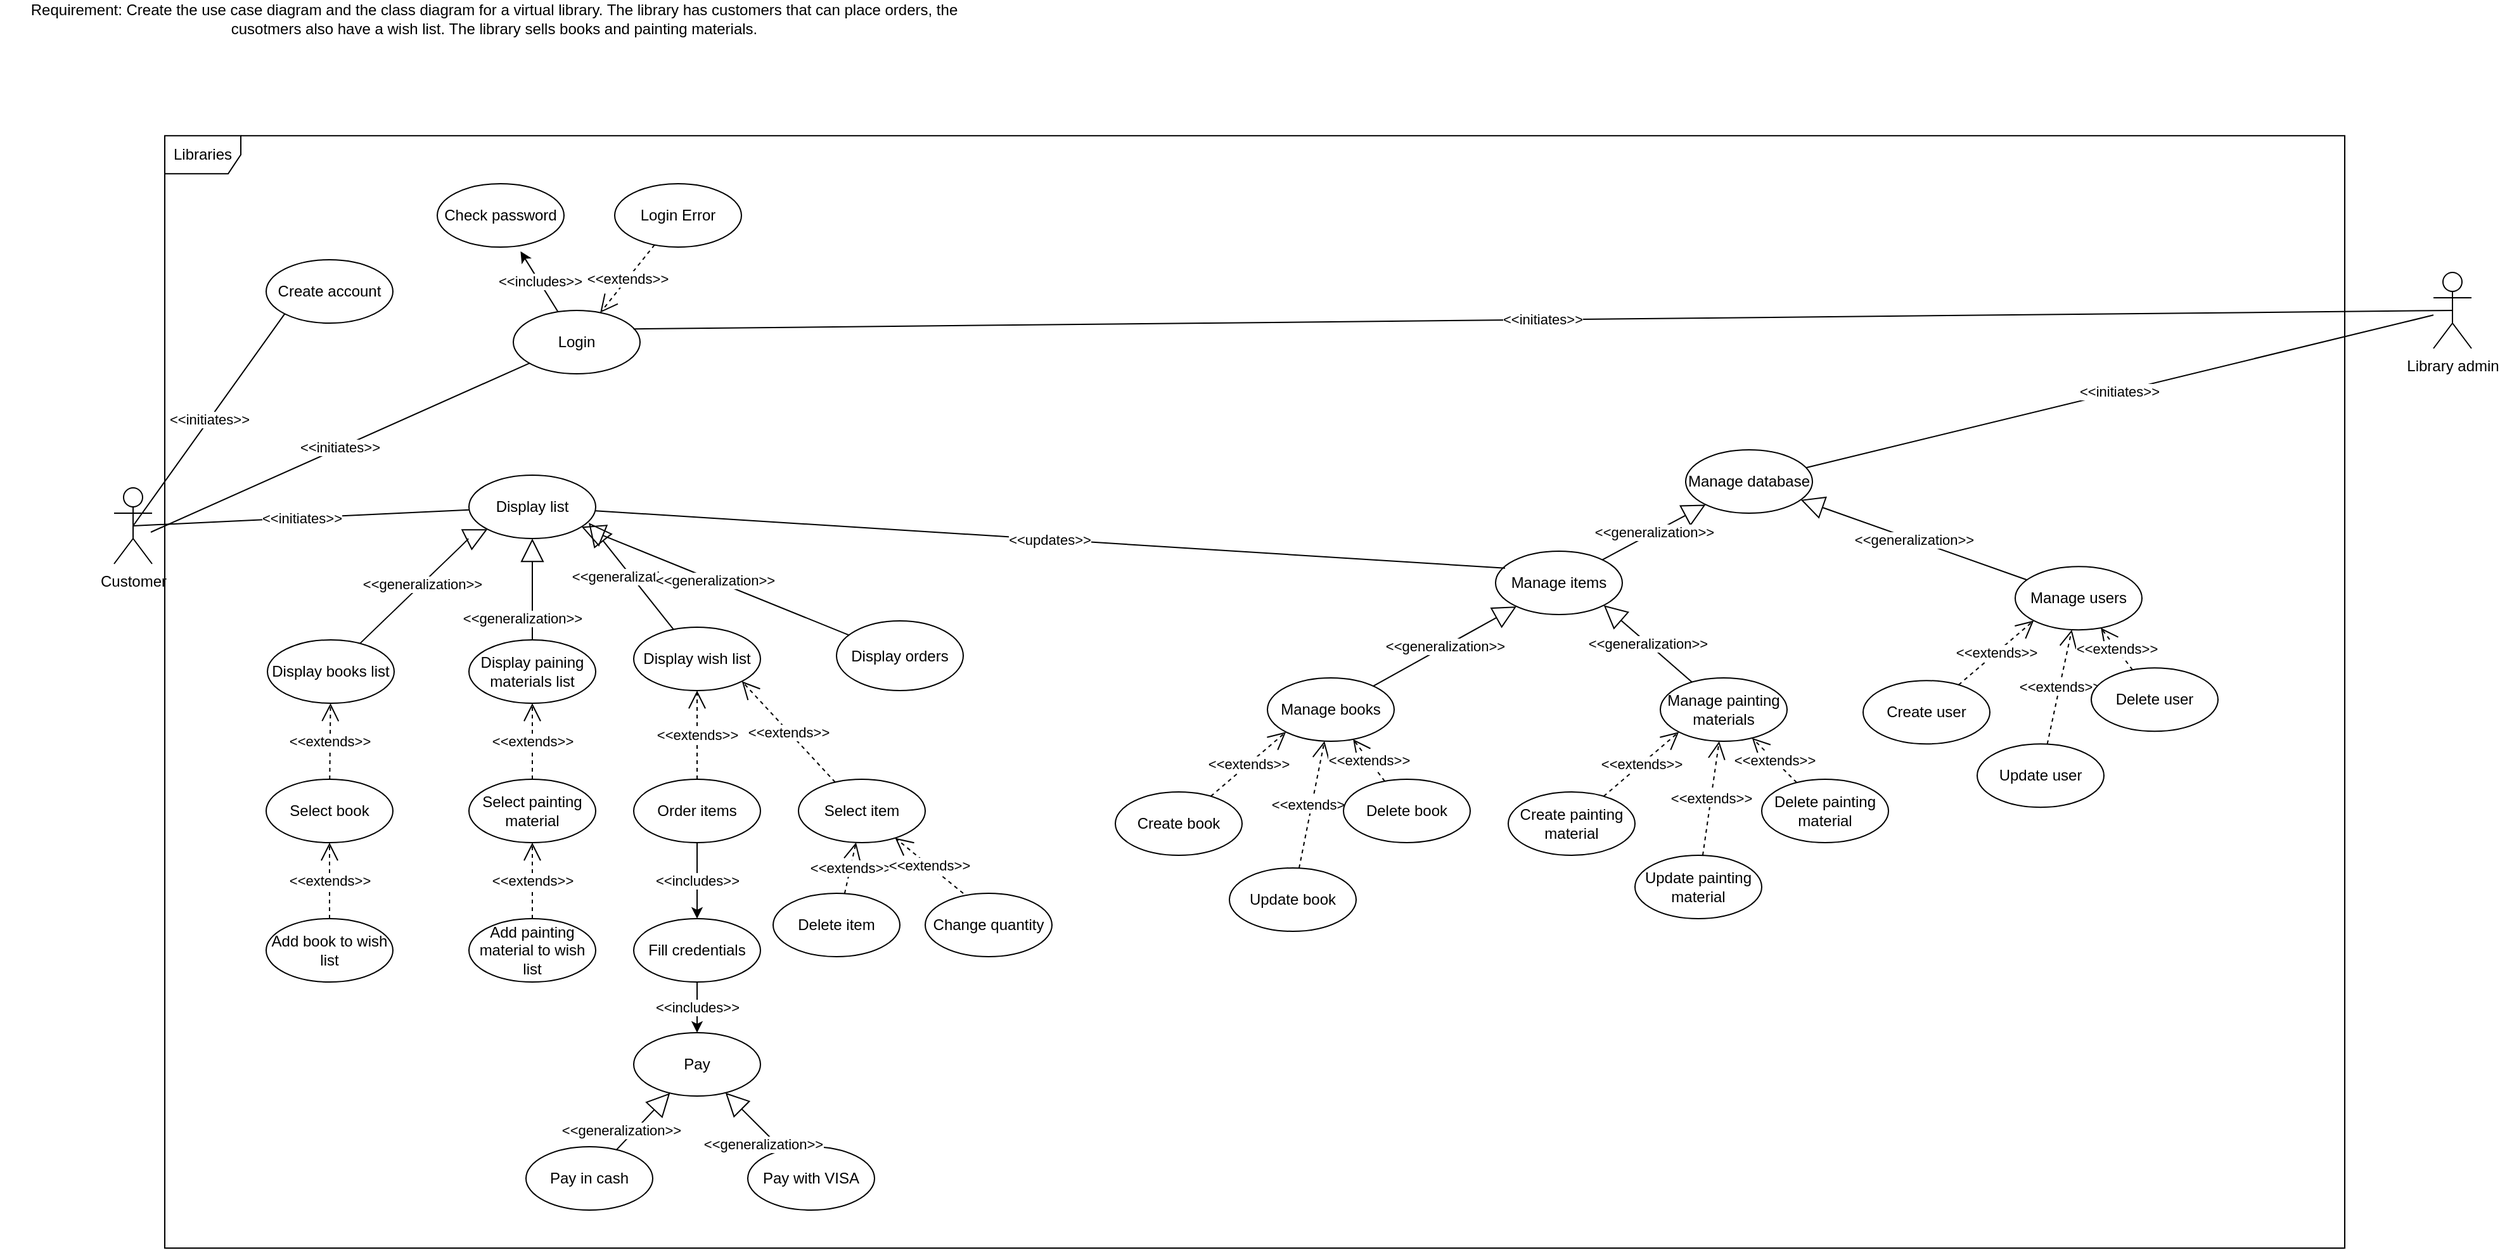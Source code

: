 <mxfile version="14.4.3" type="device"><diagram id="Yia_Mjs-g3SSGOk-4FDy" name="Page-1"><mxGraphModel dx="1422" dy="822" grid="1" gridSize="10" guides="1" tooltips="1" connect="1" arrows="1" fold="1" page="1" pageScale="1" pageWidth="850" pageHeight="1100" math="0" shadow="0"><root><mxCell id="0"/><mxCell id="1" parent="0"/><mxCell id="6MQ6Q1Cc0P8-fGBVFd-8-1" value="Libraries" style="shape=umlFrame;whiteSpace=wrap;html=1;" parent="1" vertex="1"><mxGeometry x="140" y="122.1" width="1720" height="877.9" as="geometry"/></mxCell><mxCell id="6MQ6Q1Cc0P8-fGBVFd-8-2" value="Requirement:&amp;nbsp;Create the use case diagram and the class diagram for a virtual library. The library has customers that can place orders, the cusotmers also have a wish list. The library sells books and painting materials." style="text;html=1;strokeColor=none;fillColor=none;align=center;verticalAlign=middle;whiteSpace=wrap;rounded=0;" parent="1" vertex="1"><mxGeometry x="10" y="20" width="780" height="20" as="geometry"/></mxCell><mxCell id="6MQ6Q1Cc0P8-fGBVFd-8-3" value="Customer&lt;br&gt;" style="shape=umlActor;verticalLabelPosition=bottom;verticalAlign=top;html=1;outlineConnect=0;" parent="1" vertex="1"><mxGeometry x="100" y="400" width="30" height="60" as="geometry"/></mxCell><mxCell id="6MQ6Q1Cc0P8-fGBVFd-8-13" value="Library admin" style="shape=umlActor;verticalLabelPosition=bottom;verticalAlign=top;html=1;outlineConnect=0;" parent="1" vertex="1"><mxGeometry x="1930" y="230" width="30" height="60" as="geometry"/></mxCell><mxCell id="6MQ6Q1Cc0P8-fGBVFd-8-14" value="Login" style="ellipse;whiteSpace=wrap;html=1;" parent="1" vertex="1"><mxGeometry x="415" y="260" width="100" height="50" as="geometry"/></mxCell><mxCell id="6MQ6Q1Cc0P8-fGBVFd-8-16" value="&amp;lt;&amp;lt;initiates&amp;gt;&amp;gt;" style="endArrow=none;html=1;exitX=1;exitY=0.333;exitDx=0;exitDy=0;exitPerimeter=0;" parent="1" target="6MQ6Q1Cc0P8-fGBVFd-8-14" edge="1"><mxGeometry width="50" height="50" relative="1" as="geometry"><mxPoint x="129.0" y="435" as="sourcePoint"/><mxPoint x="258.826" y="287.875" as="targetPoint"/></mxGeometry></mxCell><mxCell id="6MQ6Q1Cc0P8-fGBVFd-8-18" value="Check password" style="ellipse;whiteSpace=wrap;html=1;" parent="1" vertex="1"><mxGeometry x="355" y="160" width="100" height="50" as="geometry"/></mxCell><mxCell id="6MQ6Q1Cc0P8-fGBVFd-8-19" value="Login Error" style="ellipse;whiteSpace=wrap;html=1;" parent="1" vertex="1"><mxGeometry x="495" y="160" width="100" height="50" as="geometry"/></mxCell><mxCell id="6MQ6Q1Cc0P8-fGBVFd-8-24" value="&amp;lt;&amp;lt;extends&amp;gt;&amp;gt;" style="endArrow=open;endSize=12;dashed=1;html=1;" parent="1" source="6MQ6Q1Cc0P8-fGBVFd-8-19" target="6MQ6Q1Cc0P8-fGBVFd-8-14" edge="1"><mxGeometry width="160" relative="1" as="geometry"><mxPoint x="284.411" y="261.246" as="sourcePoint"/><mxPoint x="250.391" y="208.786" as="targetPoint"/></mxGeometry></mxCell><mxCell id="6MQ6Q1Cc0P8-fGBVFd-8-25" value="Select book" style="ellipse;whiteSpace=wrap;html=1;" parent="1" vertex="1"><mxGeometry x="220" y="630" width="100" height="50" as="geometry"/></mxCell><mxCell id="6MQ6Q1Cc0P8-fGBVFd-8-26" value="Display books&amp;nbsp;list" style="ellipse;whiteSpace=wrap;html=1;" parent="1" vertex="1"><mxGeometry x="221" y="520" width="100" height="50" as="geometry"/></mxCell><mxCell id="6MQ6Q1Cc0P8-fGBVFd-8-27" value="&amp;lt;&amp;lt;initiates&amp;gt;&amp;gt;" style="endArrow=none;html=1;exitX=0.5;exitY=0.5;exitDx=0;exitDy=0;exitPerimeter=0;" parent="1" source="6MQ6Q1Cc0P8-fGBVFd-8-3" target="6MQ6Q1Cc0P8-fGBVFd-8-29" edge="1"><mxGeometry width="50" height="50" relative="1" as="geometry"><mxPoint x="290" y="450" as="sourcePoint"/><mxPoint x="240" y="480" as="targetPoint"/></mxGeometry></mxCell><mxCell id="6MQ6Q1Cc0P8-fGBVFd-8-28" value="Display wish list" style="ellipse;whiteSpace=wrap;html=1;" parent="1" vertex="1"><mxGeometry x="510" y="510" width="100" height="50" as="geometry"/></mxCell><mxCell id="6MQ6Q1Cc0P8-fGBVFd-8-29" value="Display list" style="ellipse;whiteSpace=wrap;html=1;" parent="1" vertex="1"><mxGeometry x="380" y="390" width="100" height="50" as="geometry"/></mxCell><mxCell id="6MQ6Q1Cc0P8-fGBVFd-8-30" value="Add book to wish list" style="ellipse;whiteSpace=wrap;html=1;" parent="1" vertex="1"><mxGeometry x="220" y="740" width="100" height="50" as="geometry"/></mxCell><mxCell id="6MQ6Q1Cc0P8-fGBVFd-8-31" value="&amp;lt;&amp;lt;extends&amp;gt;&amp;gt;" style="endArrow=open;endSize=12;dashed=1;html=1;" parent="1" source="6MQ6Q1Cc0P8-fGBVFd-8-25" target="6MQ6Q1Cc0P8-fGBVFd-8-26" edge="1"><mxGeometry width="160" relative="1" as="geometry"><mxPoint x="311.43" y="388.212" as="sourcePoint"/><mxPoint x="269" y="560" as="targetPoint"/></mxGeometry></mxCell><mxCell id="6MQ6Q1Cc0P8-fGBVFd-8-33" value="&amp;lt;&amp;lt;extends&amp;gt;&amp;gt;" style="endArrow=open;endSize=12;dashed=1;html=1;" parent="1" source="6MQ6Q1Cc0P8-fGBVFd-8-30" target="6MQ6Q1Cc0P8-fGBVFd-8-25" edge="1"><mxGeometry width="160" relative="1" as="geometry"><mxPoint x="280" y="640" as="sourcePoint"/><mxPoint x="280" y="650" as="targetPoint"/></mxGeometry></mxCell><mxCell id="6MQ6Q1Cc0P8-fGBVFd-8-38" value="Select painting material" style="ellipse;whiteSpace=wrap;html=1;" parent="1" vertex="1"><mxGeometry x="380" y="630" width="100" height="50" as="geometry"/></mxCell><mxCell id="6MQ6Q1Cc0P8-fGBVFd-8-39" value="Display paining materials list" style="ellipse;whiteSpace=wrap;html=1;" parent="1" vertex="1"><mxGeometry x="380" y="520" width="100" height="50" as="geometry"/></mxCell><mxCell id="6MQ6Q1Cc0P8-fGBVFd-8-40" value="Add painting material to wish list" style="ellipse;whiteSpace=wrap;html=1;" parent="1" vertex="1"><mxGeometry x="380" y="740" width="100" height="50" as="geometry"/></mxCell><mxCell id="6MQ6Q1Cc0P8-fGBVFd-8-41" value="&amp;lt;&amp;lt;extends&amp;gt;&amp;gt;" style="endArrow=open;endSize=12;dashed=1;html=1;" parent="1" source="6MQ6Q1Cc0P8-fGBVFd-8-38" target="6MQ6Q1Cc0P8-fGBVFd-8-39" edge="1"><mxGeometry width="160" relative="1" as="geometry"><mxPoint x="471.43" y="388.212" as="sourcePoint"/><mxPoint x="429" y="560" as="targetPoint"/></mxGeometry></mxCell><mxCell id="6MQ6Q1Cc0P8-fGBVFd-8-42" value="&amp;lt;&amp;lt;extends&amp;gt;&amp;gt;" style="endArrow=open;endSize=12;dashed=1;html=1;" parent="1" source="6MQ6Q1Cc0P8-fGBVFd-8-40" target="6MQ6Q1Cc0P8-fGBVFd-8-38" edge="1"><mxGeometry width="160" relative="1" as="geometry"><mxPoint x="440" y="640" as="sourcePoint"/><mxPoint x="440" y="650" as="targetPoint"/></mxGeometry></mxCell><mxCell id="6MQ6Q1Cc0P8-fGBVFd-8-45" value="&amp;lt;&amp;lt;generalization&amp;gt;&amp;gt;" style="endArrow=block;endSize=16;endFill=0;html=1;" parent="1" source="6MQ6Q1Cc0P8-fGBVFd-8-26" target="6MQ6Q1Cc0P8-fGBVFd-8-29" edge="1"><mxGeometry width="160" relative="1" as="geometry"><mxPoint x="230" y="570" as="sourcePoint"/><mxPoint x="390" y="570" as="targetPoint"/><Array as="points"><mxPoint x="380" y="440"/></Array></mxGeometry></mxCell><mxCell id="6MQ6Q1Cc0P8-fGBVFd-8-47" value="&amp;lt;&amp;lt;generalization&amp;gt;&amp;gt;" style="endArrow=block;endSize=16;endFill=0;html=1;" parent="1" source="6MQ6Q1Cc0P8-fGBVFd-8-39" target="6MQ6Q1Cc0P8-fGBVFd-8-29" edge="1"><mxGeometry x="-0.557" y="8" width="160" relative="1" as="geometry"><mxPoint x="298.644" y="531.803" as="sourcePoint"/><mxPoint x="381.367" y="428.199" as="targetPoint"/><mxPoint as="offset"/></mxGeometry></mxCell><mxCell id="6MQ6Q1Cc0P8-fGBVFd-8-49" value="&amp;lt;&amp;lt;generalization&amp;gt;&amp;gt;" style="endArrow=block;endSize=16;endFill=0;html=1;entryX=0.945;entryY=0.751;entryDx=0;entryDy=0;entryPerimeter=0;" parent="1" source="6MQ6Q1Cc0P8-fGBVFd-8-28" target="6MQ6Q1Cc0P8-fGBVFd-8-29" edge="1"><mxGeometry width="160" relative="1" as="geometry"><mxPoint x="308.644" y="541.803" as="sourcePoint"/><mxPoint x="391.367" y="438.199" as="targetPoint"/></mxGeometry></mxCell><mxCell id="6MQ6Q1Cc0P8-fGBVFd-8-50" value="&amp;lt;&amp;lt;extends&amp;gt;&amp;gt;" style="endArrow=open;endSize=12;dashed=1;html=1;" parent="1" source="6MQ6Q1Cc0P8-fGBVFd-8-54" target="6MQ6Q1Cc0P8-fGBVFd-8-28" edge="1"><mxGeometry width="160" relative="1" as="geometry"><mxPoint x="440" y="640" as="sourcePoint"/><mxPoint x="440" y="580" as="targetPoint"/></mxGeometry></mxCell><mxCell id="6MQ6Q1Cc0P8-fGBVFd-8-51" value="Delete item" style="ellipse;whiteSpace=wrap;html=1;" parent="1" vertex="1"><mxGeometry x="620" y="720" width="100" height="50" as="geometry"/></mxCell><mxCell id="6MQ6Q1Cc0P8-fGBVFd-8-52" value="Create account" style="ellipse;whiteSpace=wrap;html=1;" parent="1" vertex="1"><mxGeometry x="220" y="220" width="100" height="50" as="geometry"/></mxCell><mxCell id="6MQ6Q1Cc0P8-fGBVFd-8-53" value="Select item" style="ellipse;whiteSpace=wrap;html=1;" parent="1" vertex="1"><mxGeometry x="640" y="630" width="100" height="50" as="geometry"/></mxCell><mxCell id="6MQ6Q1Cc0P8-fGBVFd-8-54" value="Order items" style="ellipse;whiteSpace=wrap;html=1;" parent="1" vertex="1"><mxGeometry x="510" y="630" width="100" height="50" as="geometry"/></mxCell><mxCell id="6MQ6Q1Cc0P8-fGBVFd-8-55" value="&amp;lt;&amp;lt;initiates&amp;gt;&amp;gt;" style="endArrow=none;html=1;exitX=0.5;exitY=0.5;exitDx=0;exitDy=0;exitPerimeter=0;entryX=0;entryY=1;entryDx=0;entryDy=0;" parent="1" source="6MQ6Q1Cc0P8-fGBVFd-8-3" target="6MQ6Q1Cc0P8-fGBVFd-8-52" edge="1"><mxGeometry width="50" height="50" relative="1" as="geometry"><mxPoint x="290" y="460" as="sourcePoint"/><mxPoint x="340" y="410" as="targetPoint"/></mxGeometry></mxCell><mxCell id="6MQ6Q1Cc0P8-fGBVFd-8-56" value="&amp;lt;&amp;lt;extends&amp;gt;&amp;gt;" style="endArrow=open;endSize=12;dashed=1;html=1;entryX=1;entryY=1;entryDx=0;entryDy=0;" parent="1" source="6MQ6Q1Cc0P8-fGBVFd-8-53" target="6MQ6Q1Cc0P8-fGBVFd-8-28" edge="1"><mxGeometry width="160" relative="1" as="geometry"><mxPoint x="570" y="640" as="sourcePoint"/><mxPoint x="570" y="570" as="targetPoint"/></mxGeometry></mxCell><mxCell id="6MQ6Q1Cc0P8-fGBVFd-8-58" value="Pay with VISA" style="ellipse;whiteSpace=wrap;html=1;" parent="1" vertex="1"><mxGeometry x="600" y="920" width="100" height="50" as="geometry"/></mxCell><mxCell id="6MQ6Q1Cc0P8-fGBVFd-8-59" value="Pay in cash" style="ellipse;whiteSpace=wrap;html=1;" parent="1" vertex="1"><mxGeometry x="425" y="920" width="100" height="50" as="geometry"/></mxCell><mxCell id="6MQ6Q1Cc0P8-fGBVFd-8-60" value="Pay" style="ellipse;whiteSpace=wrap;html=1;" parent="1" vertex="1"><mxGeometry x="510" y="830" width="100" height="50" as="geometry"/></mxCell><mxCell id="6MQ6Q1Cc0P8-fGBVFd-8-61" value="Fill credentials" style="ellipse;whiteSpace=wrap;html=1;" parent="1" vertex="1"><mxGeometry x="510" y="740" width="100" height="50" as="geometry"/></mxCell><mxCell id="6MQ6Q1Cc0P8-fGBVFd-8-62" value="Change quantity&lt;br&gt;" style="ellipse;whiteSpace=wrap;html=1;" parent="1" vertex="1"><mxGeometry x="740" y="720" width="100" height="50" as="geometry"/></mxCell><mxCell id="6MQ6Q1Cc0P8-fGBVFd-8-63" value="&amp;lt;&amp;lt;extends&amp;gt;&amp;gt;" style="endArrow=open;endSize=12;dashed=1;html=1;" parent="1" edge="1"><mxGeometry width="160" relative="1" as="geometry"><mxPoint x="676.422" y="720.147" as="sourcePoint"/><mxPoint x="685.443" y="679.845" as="targetPoint"/></mxGeometry></mxCell><mxCell id="6MQ6Q1Cc0P8-fGBVFd-8-64" value="&amp;lt;&amp;lt;extends&amp;gt;&amp;gt;" style="endArrow=open;endSize=12;dashed=1;html=1;exitX=0.3;exitY=0;exitDx=0;exitDy=0;exitPerimeter=0;" parent="1" source="6MQ6Q1Cc0P8-fGBVFd-8-62" target="6MQ6Q1Cc0P8-fGBVFd-8-53" edge="1"><mxGeometry width="160" relative="1" as="geometry"><mxPoint x="686.422" y="730.147" as="sourcePoint"/><mxPoint x="695.443" y="689.845" as="targetPoint"/></mxGeometry></mxCell><mxCell id="6MQ6Q1Cc0P8-fGBVFd-8-66" value="&amp;lt;&amp;lt;includes&amp;gt;&amp;gt;" style="endArrow=classic;html=1;" parent="1" source="6MQ6Q1Cc0P8-fGBVFd-8-54" target="6MQ6Q1Cc0P8-fGBVFd-8-61" edge="1"><mxGeometry width="50" height="50" relative="1" as="geometry"><mxPoint x="590" y="710" as="sourcePoint"/><mxPoint x="550" y="830" as="targetPoint"/></mxGeometry></mxCell><mxCell id="6MQ6Q1Cc0P8-fGBVFd-8-67" value="&amp;lt;&amp;lt;includes&amp;gt;&amp;gt;" style="endArrow=classic;html=1;entryX=0.5;entryY=0;entryDx=0;entryDy=0;" parent="1" source="6MQ6Q1Cc0P8-fGBVFd-8-61" target="6MQ6Q1Cc0P8-fGBVFd-8-60" edge="1"><mxGeometry width="50" height="50" relative="1" as="geometry"><mxPoint x="590" y="810" as="sourcePoint"/><mxPoint x="340" y="550" as="targetPoint"/></mxGeometry></mxCell><mxCell id="6MQ6Q1Cc0P8-fGBVFd-8-68" value="&amp;lt;&amp;lt;includes&amp;gt;&amp;gt;" style="endArrow=classic;html=1;entryX=0.657;entryY=1.068;entryDx=0;entryDy=0;entryPerimeter=0;" parent="1" source="6MQ6Q1Cc0P8-fGBVFd-8-14" target="6MQ6Q1Cc0P8-fGBVFd-8-18" edge="1"><mxGeometry width="50" height="50" relative="1" as="geometry"><mxPoint x="405" y="270" as="sourcePoint"/><mxPoint x="455" y="220" as="targetPoint"/></mxGeometry></mxCell><mxCell id="6MQ6Q1Cc0P8-fGBVFd-8-69" value="&amp;lt;&amp;lt;generalization&amp;gt;&amp;gt;" style="endArrow=block;endSize=16;endFill=0;html=1;" parent="1" source="6MQ6Q1Cc0P8-fGBVFd-8-59" target="6MQ6Q1Cc0P8-fGBVFd-8-60" edge="1"><mxGeometry x="-0.557" y="8" width="160" relative="1" as="geometry"><mxPoint x="433.453" y="530.215" as="sourcePoint"/><mxPoint x="406.634" y="429.779" as="targetPoint"/><mxPoint as="offset"/></mxGeometry></mxCell><mxCell id="6MQ6Q1Cc0P8-fGBVFd-8-70" value="&amp;lt;&amp;lt;generalization&amp;gt;&amp;gt;" style="endArrow=block;endSize=16;endFill=0;html=1;" parent="1" source="6MQ6Q1Cc0P8-fGBVFd-8-58" target="6MQ6Q1Cc0P8-fGBVFd-8-60" edge="1"><mxGeometry x="-0.557" y="8" width="160" relative="1" as="geometry"><mxPoint x="520.041" y="922.096" as="sourcePoint"/><mxPoint x="550.101" y="887.935" as="targetPoint"/><mxPoint as="offset"/></mxGeometry></mxCell><mxCell id="6MQ6Q1Cc0P8-fGBVFd-8-72" value="&amp;lt;&amp;lt;initiates&amp;gt;&amp;gt;" style="endArrow=none;html=1;entryX=0.5;entryY=0.5;entryDx=0;entryDy=0;entryPerimeter=0;exitX=0.948;exitY=0.292;exitDx=0;exitDy=0;exitPerimeter=0;" parent="1" source="6MQ6Q1Cc0P8-fGBVFd-8-14" target="6MQ6Q1Cc0P8-fGBVFd-8-13" edge="1"><mxGeometry width="50" height="50" relative="1" as="geometry"><mxPoint x="770" y="400" as="sourcePoint"/><mxPoint x="820" y="350" as="targetPoint"/></mxGeometry></mxCell><mxCell id="6MQ6Q1Cc0P8-fGBVFd-8-74" value="Manage books" style="ellipse;whiteSpace=wrap;html=1;" parent="1" vertex="1"><mxGeometry x="1010" y="550" width="100" height="50" as="geometry"/></mxCell><mxCell id="6MQ6Q1Cc0P8-fGBVFd-8-76" value="Manage items" style="ellipse;whiteSpace=wrap;html=1;" parent="1" vertex="1"><mxGeometry x="1190" y="450" width="100" height="50" as="geometry"/></mxCell><mxCell id="6MQ6Q1Cc0P8-fGBVFd-8-77" value="Manage database" style="ellipse;whiteSpace=wrap;html=1;" parent="1" vertex="1"><mxGeometry x="1340" y="370" width="100" height="50" as="geometry"/></mxCell><mxCell id="6MQ6Q1Cc0P8-fGBVFd-8-78" value="&amp;lt;&amp;lt;updates&amp;gt;&amp;gt;" style="endArrow=none;html=1;entryX=0.075;entryY=0.268;entryDx=0;entryDy=0;entryPerimeter=0;" parent="1" source="6MQ6Q1Cc0P8-fGBVFd-8-29" target="6MQ6Q1Cc0P8-fGBVFd-8-76" edge="1"><mxGeometry width="50" height="50" relative="1" as="geometry"><mxPoint x="580" y="580" as="sourcePoint"/><mxPoint x="630" y="530" as="targetPoint"/></mxGeometry></mxCell><mxCell id="6MQ6Q1Cc0P8-fGBVFd-8-79" value="&amp;lt;&amp;lt;generalization&amp;gt;&amp;gt;" style="endArrow=block;endSize=16;endFill=0;html=1;" parent="1" source="6MQ6Q1Cc0P8-fGBVFd-8-76" target="6MQ6Q1Cc0P8-fGBVFd-8-77" edge="1"><mxGeometry width="160" relative="1" as="geometry"><mxPoint x="651.607" y="511.753" as="sourcePoint"/><mxPoint x="584.5" y="427.55" as="targetPoint"/></mxGeometry></mxCell><mxCell id="6MQ6Q1Cc0P8-fGBVFd-8-81" value="&amp;lt;&amp;lt;generalization&amp;gt;&amp;gt;" style="endArrow=block;endSize=16;endFill=0;html=1;" parent="1" source="6MQ6Q1Cc0P8-fGBVFd-8-74" target="6MQ6Q1Cc0P8-fGBVFd-8-76" edge="1"><mxGeometry width="160" relative="1" as="geometry"><mxPoint x="1311.564" y="482.916" as="sourcePoint"/><mxPoint x="1273.394" y="447.095" as="targetPoint"/></mxGeometry></mxCell><mxCell id="6MQ6Q1Cc0P8-fGBVFd-8-93" value="Create book" style="ellipse;whiteSpace=wrap;html=1;" parent="1" vertex="1"><mxGeometry x="890" y="640" width="100" height="50" as="geometry"/></mxCell><mxCell id="6MQ6Q1Cc0P8-fGBVFd-8-96" value="&amp;lt;&amp;lt;extends&amp;gt;&amp;gt;" style="endArrow=open;endSize=12;dashed=1;html=1;entryX=0;entryY=1;entryDx=0;entryDy=0;" parent="1" source="6MQ6Q1Cc0P8-fGBVFd-8-93" target="6MQ6Q1Cc0P8-fGBVFd-8-74" edge="1"><mxGeometry width="160" relative="1" as="geometry"><mxPoint x="780" y="730" as="sourcePoint"/><mxPoint x="726.205" y="686.291" as="targetPoint"/></mxGeometry></mxCell><mxCell id="6MQ6Q1Cc0P8-fGBVFd-8-97" value="Update book" style="ellipse;whiteSpace=wrap;html=1;" parent="1" vertex="1"><mxGeometry x="980" y="700" width="100" height="50" as="geometry"/></mxCell><mxCell id="6MQ6Q1Cc0P8-fGBVFd-8-98" value="&amp;lt;&amp;lt;extends&amp;gt;&amp;gt;" style="endArrow=open;endSize=12;dashed=1;html=1;" parent="1" source="6MQ6Q1Cc0P8-fGBVFd-8-97" target="6MQ6Q1Cc0P8-fGBVFd-8-74" edge="1"><mxGeometry width="160" relative="1" as="geometry"><mxPoint x="790" y="740" as="sourcePoint"/><mxPoint x="1035" y="600" as="targetPoint"/></mxGeometry></mxCell><mxCell id="6MQ6Q1Cc0P8-fGBVFd-8-99" value="Delete book" style="ellipse;whiteSpace=wrap;html=1;" parent="1" vertex="1"><mxGeometry x="1070" y="630" width="100" height="50" as="geometry"/></mxCell><mxCell id="6MQ6Q1Cc0P8-fGBVFd-8-100" value="&amp;lt;&amp;lt;extends&amp;gt;&amp;gt;" style="endArrow=open;endSize=12;dashed=1;html=1;" parent="1" source="6MQ6Q1Cc0P8-fGBVFd-8-99" target="6MQ6Q1Cc0P8-fGBVFd-8-74" edge="1"><mxGeometry width="160" relative="1" as="geometry"><mxPoint x="1000" y="748.66" as="sourcePoint"/><mxPoint x="1244.645" y="611.338" as="targetPoint"/></mxGeometry></mxCell><mxCell id="6MQ6Q1Cc0P8-fGBVFd-8-110" value="Manage painting materials" style="ellipse;whiteSpace=wrap;html=1;" parent="1" vertex="1"><mxGeometry x="1320" y="550" width="100" height="50" as="geometry"/></mxCell><mxCell id="6MQ6Q1Cc0P8-fGBVFd-8-111" value="&amp;lt;&amp;lt;generalization&amp;gt;&amp;gt;" style="endArrow=block;endSize=16;endFill=0;html=1;entryX=1;entryY=1;entryDx=0;entryDy=0;" parent="1" source="6MQ6Q1Cc0P8-fGBVFd-8-110" target="6MQ6Q1Cc0P8-fGBVFd-8-76" edge="1"><mxGeometry width="160" relative="1" as="geometry"><mxPoint x="1621.564" y="482.916" as="sourcePoint"/><mxPoint x="1419.959" y="517.904" as="targetPoint"/></mxGeometry></mxCell><mxCell id="6MQ6Q1Cc0P8-fGBVFd-8-112" value="Create painting material" style="ellipse;whiteSpace=wrap;html=1;" parent="1" vertex="1"><mxGeometry x="1200" y="640" width="100" height="50" as="geometry"/></mxCell><mxCell id="6MQ6Q1Cc0P8-fGBVFd-8-113" value="&amp;lt;&amp;lt;extends&amp;gt;&amp;gt;" style="endArrow=open;endSize=12;dashed=1;html=1;entryX=0;entryY=1;entryDx=0;entryDy=0;" parent="1" source="6MQ6Q1Cc0P8-fGBVFd-8-112" target="6MQ6Q1Cc0P8-fGBVFd-8-110" edge="1"><mxGeometry width="160" relative="1" as="geometry"><mxPoint x="1090" y="730" as="sourcePoint"/><mxPoint x="1036.205" y="686.291" as="targetPoint"/></mxGeometry></mxCell><mxCell id="6MQ6Q1Cc0P8-fGBVFd-8-114" value="Update painting material" style="ellipse;whiteSpace=wrap;html=1;" parent="1" vertex="1"><mxGeometry x="1300" y="690" width="100" height="50" as="geometry"/></mxCell><mxCell id="6MQ6Q1Cc0P8-fGBVFd-8-115" value="&amp;lt;&amp;lt;extends&amp;gt;&amp;gt;" style="endArrow=open;endSize=12;dashed=1;html=1;" parent="1" source="6MQ6Q1Cc0P8-fGBVFd-8-114" target="6MQ6Q1Cc0P8-fGBVFd-8-110" edge="1"><mxGeometry width="160" relative="1" as="geometry"><mxPoint x="1100" y="740" as="sourcePoint"/><mxPoint x="1344.645" y="602.678" as="targetPoint"/></mxGeometry></mxCell><mxCell id="6MQ6Q1Cc0P8-fGBVFd-8-116" value="Delete painting material" style="ellipse;whiteSpace=wrap;html=1;" parent="1" vertex="1"><mxGeometry x="1400" y="630" width="100" height="50" as="geometry"/></mxCell><mxCell id="6MQ6Q1Cc0P8-fGBVFd-8-117" value="&amp;lt;&amp;lt;extends&amp;gt;&amp;gt;" style="endArrow=open;endSize=12;dashed=1;html=1;" parent="1" source="6MQ6Q1Cc0P8-fGBVFd-8-116" target="6MQ6Q1Cc0P8-fGBVFd-8-110" edge="1"><mxGeometry width="160" relative="1" as="geometry"><mxPoint x="1310" y="748.66" as="sourcePoint"/><mxPoint x="1554.645" y="611.338" as="targetPoint"/></mxGeometry></mxCell><mxCell id="6MQ6Q1Cc0P8-fGBVFd-8-118" value="Manage users" style="ellipse;whiteSpace=wrap;html=1;" parent="1" vertex="1"><mxGeometry x="1600" y="462.1" width="100" height="50" as="geometry"/></mxCell><mxCell id="6MQ6Q1Cc0P8-fGBVFd-8-119" value="&amp;lt;&amp;lt;generalization&amp;gt;&amp;gt;" style="endArrow=block;endSize=16;endFill=0;html=1;" parent="1" source="6MQ6Q1Cc0P8-fGBVFd-8-118" target="6MQ6Q1Cc0P8-fGBVFd-8-77" edge="1"><mxGeometry width="160" relative="1" as="geometry"><mxPoint x="1901.564" y="395.016" as="sourcePoint"/><mxPoint x="1699.959" y="430.004" as="targetPoint"/></mxGeometry></mxCell><mxCell id="6MQ6Q1Cc0P8-fGBVFd-8-120" value="Create user" style="ellipse;whiteSpace=wrap;html=1;" parent="1" vertex="1"><mxGeometry x="1480" y="552.1" width="100" height="50" as="geometry"/></mxCell><mxCell id="6MQ6Q1Cc0P8-fGBVFd-8-121" value="&amp;lt;&amp;lt;extends&amp;gt;&amp;gt;" style="endArrow=open;endSize=12;dashed=1;html=1;entryX=0;entryY=1;entryDx=0;entryDy=0;" parent="1" source="6MQ6Q1Cc0P8-fGBVFd-8-120" target="6MQ6Q1Cc0P8-fGBVFd-8-118" edge="1"><mxGeometry width="160" relative="1" as="geometry"><mxPoint x="1370" y="642.1" as="sourcePoint"/><mxPoint x="1316.205" y="598.391" as="targetPoint"/></mxGeometry></mxCell><mxCell id="6MQ6Q1Cc0P8-fGBVFd-8-122" value="Update user" style="ellipse;whiteSpace=wrap;html=1;" parent="1" vertex="1"><mxGeometry x="1570" y="602.1" width="100" height="50" as="geometry"/></mxCell><mxCell id="6MQ6Q1Cc0P8-fGBVFd-8-123" value="&amp;lt;&amp;lt;extends&amp;gt;&amp;gt;" style="endArrow=open;endSize=12;dashed=1;html=1;" parent="1" source="6MQ6Q1Cc0P8-fGBVFd-8-122" target="6MQ6Q1Cc0P8-fGBVFd-8-118" edge="1"><mxGeometry width="160" relative="1" as="geometry"><mxPoint x="1380" y="652.1" as="sourcePoint"/><mxPoint x="1624.645" y="514.778" as="targetPoint"/></mxGeometry></mxCell><mxCell id="6MQ6Q1Cc0P8-fGBVFd-8-124" value="Delete user" style="ellipse;whiteSpace=wrap;html=1;" parent="1" vertex="1"><mxGeometry x="1660" y="542.1" width="100" height="50" as="geometry"/></mxCell><mxCell id="6MQ6Q1Cc0P8-fGBVFd-8-125" value="&amp;lt;&amp;lt;extends&amp;gt;&amp;gt;" style="endArrow=open;endSize=12;dashed=1;html=1;" parent="1" source="6MQ6Q1Cc0P8-fGBVFd-8-124" target="6MQ6Q1Cc0P8-fGBVFd-8-118" edge="1"><mxGeometry width="160" relative="1" as="geometry"><mxPoint x="1590" y="660.76" as="sourcePoint"/><mxPoint x="1834.645" y="523.438" as="targetPoint"/></mxGeometry></mxCell><mxCell id="6MQ6Q1Cc0P8-fGBVFd-8-127" value="&amp;lt;&amp;lt;initiates&amp;gt;&amp;gt;" style="endArrow=none;html=1;" parent="1" source="6MQ6Q1Cc0P8-fGBVFd-8-77" target="6MQ6Q1Cc0P8-fGBVFd-8-13" edge="1"><mxGeometry width="50" height="50" relative="1" as="geometry"><mxPoint x="1210" y="580" as="sourcePoint"/><mxPoint x="1260" y="530" as="targetPoint"/></mxGeometry></mxCell><mxCell id="AWesjpxvJ07LxTcjkfb8-1" value="Display orders" style="ellipse;whiteSpace=wrap;html=1;" parent="1" vertex="1"><mxGeometry x="670" y="505" width="100" height="55" as="geometry"/></mxCell><mxCell id="AWesjpxvJ07LxTcjkfb8-2" value="&amp;lt;&amp;lt;generalization&amp;gt;&amp;gt;" style="endArrow=block;endSize=16;endFill=0;html=1;" parent="1" source="AWesjpxvJ07LxTcjkfb8-1" target="6MQ6Q1Cc0P8-fGBVFd-8-29" edge="1"><mxGeometry width="160" relative="1" as="geometry"><mxPoint x="551.543" y="521.766" as="sourcePoint"/><mxPoint x="484.5" y="437.55" as="targetPoint"/></mxGeometry></mxCell></root></mxGraphModel></diagram></mxfile>